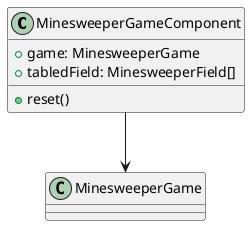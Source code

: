 @startuml
class MinesweeperGameComponent {
 + game: MinesweeperGame
 + tabledField: MinesweeperField[]
 + reset()
}
class MinesweeperGame {

}

MinesweeperGameComponent --> MinesweeperGame


@enduml